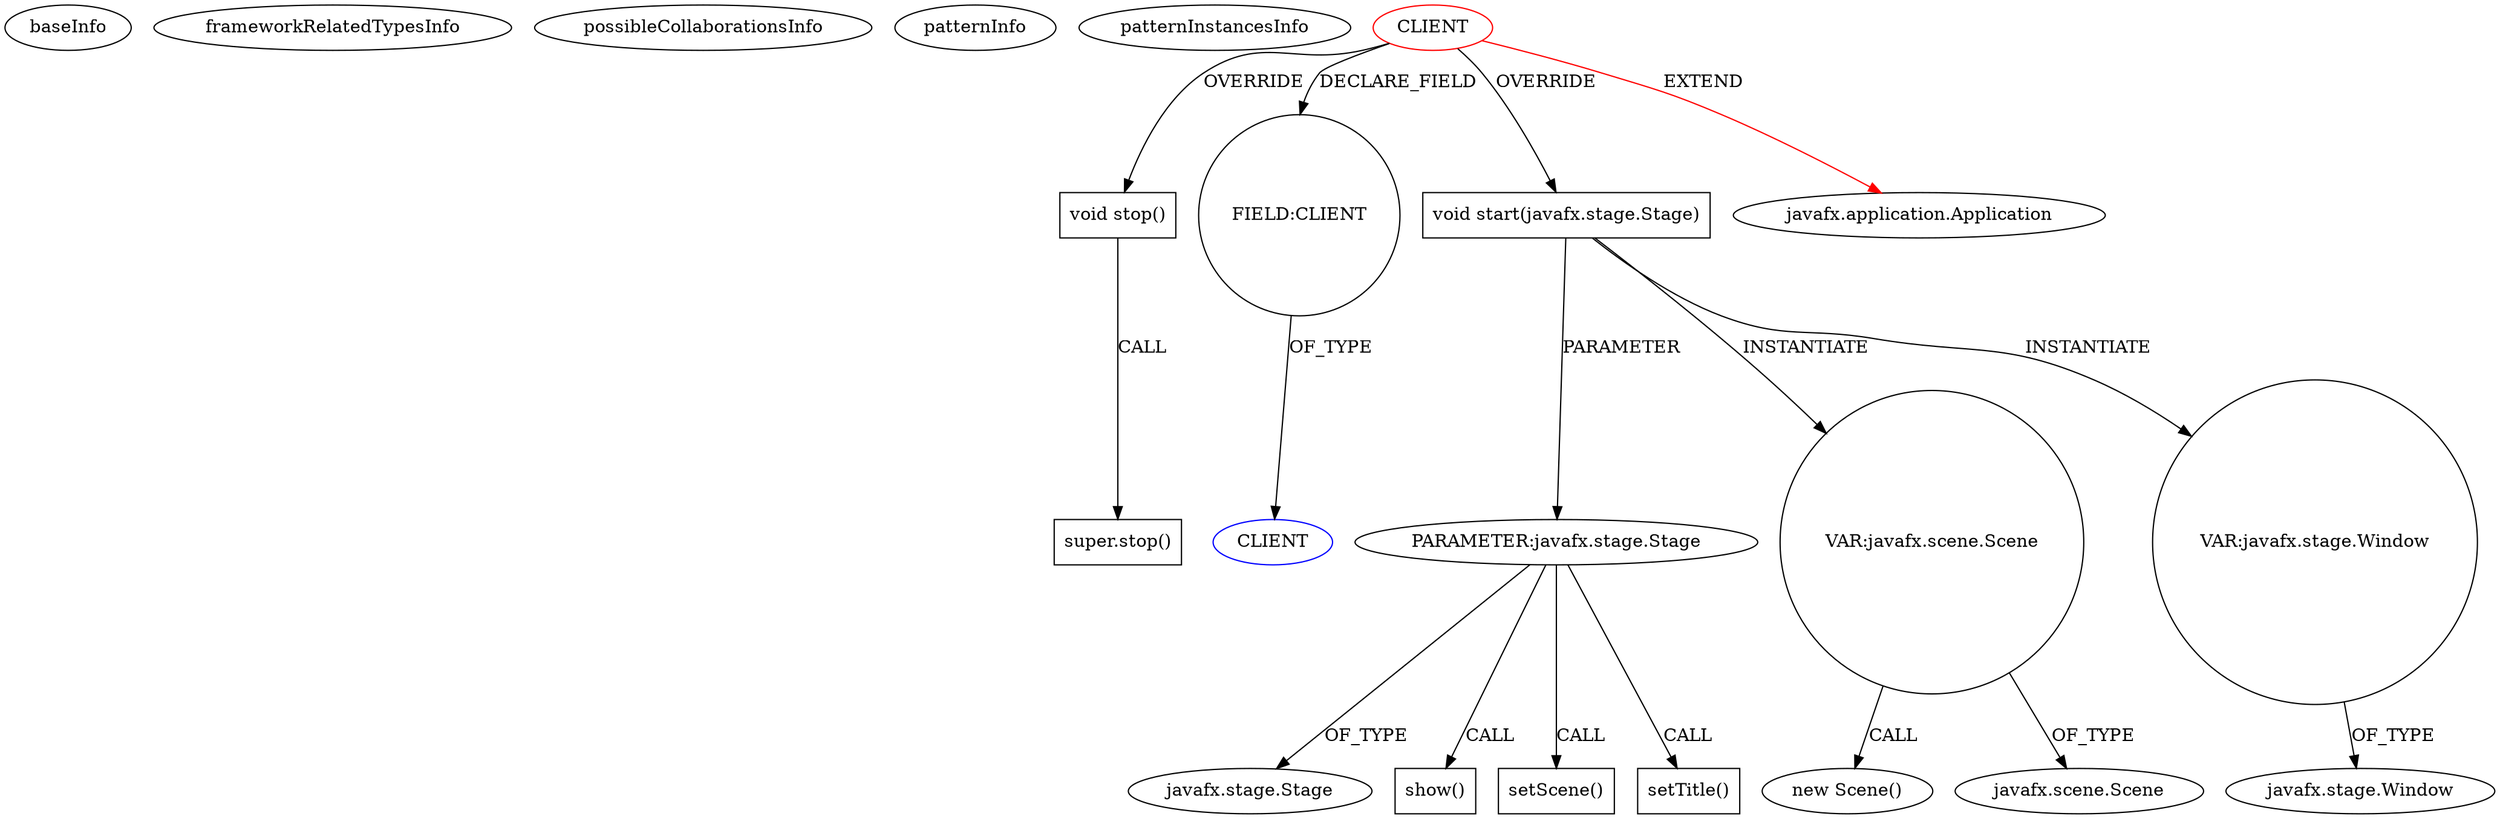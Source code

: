 digraph {
baseInfo[graphId=2385,category="pattern",isAnonymous=false,possibleRelation=false]
frameworkRelatedTypesInfo[0="javafx.application.Application"]
possibleCollaborationsInfo[]
patternInfo[frequency=2.0,patternRootClient=0]
patternInstancesInfo[0="miamidade-spook-detector~/miamidade-spook-detector/spook-detector-master/src/gov/miamidade/mediaviewer/MediaPlayerApp.java~MediaPlayerApp~3624",1="Quillraven-Legend-of-the-druids~/Quillraven-Legend-of-the-druids/Legend-of-the-druids-master/Legend of the Druids/src/com/lotd/core/GameApplication.java~GameApplication~1107"]
49[label="super.stop()",vertexType="SUPER_CALL",isFrameworkType=false,shape=box]
45[label="void stop()",vertexType="OVERRIDING_METHOD_DECLARATION",isFrameworkType=false,shape=box]
0[label="CLIENT",vertexType="ROOT_CLIENT_CLASS_DECLARATION",isFrameworkType=false,color=red]
2[label="FIELD:CLIENT",vertexType="FIELD_DECLARATION",isFrameworkType=false,shape=circle]
5[label="void start(javafx.stage.Stage)",vertexType="OVERRIDING_METHOD_DECLARATION",isFrameworkType=false,shape=box]
6[label="PARAMETER:javafx.stage.Stage",vertexType="PARAMETER_DECLARATION",isFrameworkType=false]
7[label="javafx.stage.Stage",vertexType="FRAMEWORK_CLASS_TYPE",isFrameworkType=false]
44[label="show()",vertexType="INSIDE_CALL",isFrameworkType=false,shape=box]
1[label="javafx.application.Application",vertexType="FRAMEWORK_CLASS_TYPE",isFrameworkType=false]
16[label="VAR:javafx.scene.Scene",vertexType="VARIABLE_EXPRESION",isFrameworkType=false,shape=circle]
15[label="new Scene()",vertexType="CONSTRUCTOR_CALL",isFrameworkType=false]
26[label="VAR:javafx.stage.Window",vertexType="VARIABLE_EXPRESION",isFrameworkType=false,shape=circle]
28[label="javafx.stage.Window",vertexType="FRAMEWORK_CLASS_TYPE",isFrameworkType=false]
14[label="setScene()",vertexType="INSIDE_CALL",isFrameworkType=false,shape=box]
17[label="javafx.scene.Scene",vertexType="FRAMEWORK_CLASS_TYPE",isFrameworkType=false]
9[label="setTitle()",vertexType="INSIDE_CALL",isFrameworkType=false,shape=box]
3[label="CLIENT",vertexType="REFERENCE_CLIENT_CLASS_DECLARATION",isFrameworkType=false,color=blue]
0->45[label="OVERRIDE"]
6->9[label="CALL"]
0->5[label="OVERRIDE"]
5->26[label="INSTANTIATE"]
0->1[label="EXTEND",color=red]
2->3[label="OF_TYPE"]
16->15[label="CALL"]
0->2[label="DECLARE_FIELD"]
6->44[label="CALL"]
16->17[label="OF_TYPE"]
45->49[label="CALL"]
6->14[label="CALL"]
26->28[label="OF_TYPE"]
6->7[label="OF_TYPE"]
5->16[label="INSTANTIATE"]
5->6[label="PARAMETER"]
}
